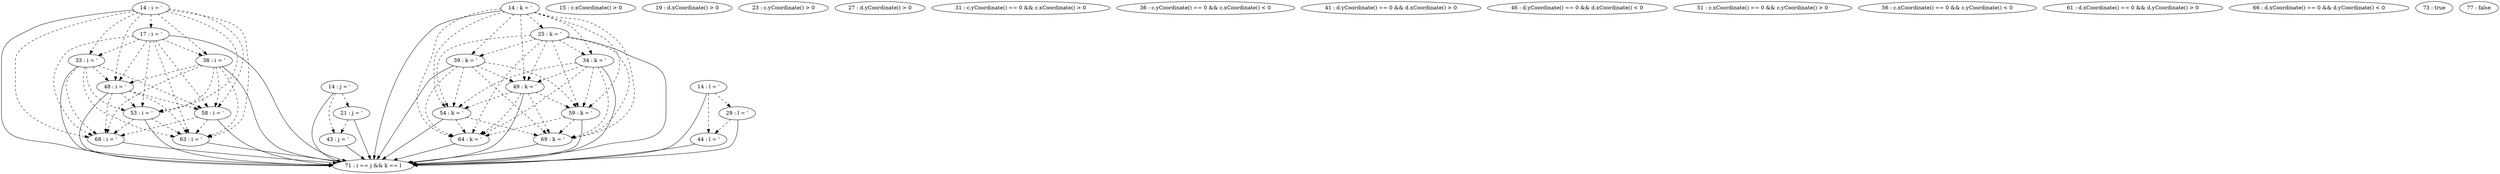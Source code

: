 digraph G {
"14 : i = '"
"14 : i = '" -> "71 : i == j && k == l"
"14 : i = '" -> "68 : i = '" [style=dashed]
"14 : i = '" -> "17 : i = '" [style=dashed]
"14 : i = '" -> "33 : i = '" [style=dashed]
"14 : i = '" -> "38 : i = '" [style=dashed]
"14 : i = '" -> "48 : i = '" [style=dashed]
"14 : i = '" -> "53 : i = '" [style=dashed]
"14 : i = '" -> "63 : i = '" [style=dashed]
"14 : i = '" -> "58 : i = '" [style=dashed]
"14 : j = '"
"14 : j = '" -> "71 : i == j && k == l"
"14 : j = '" -> "21 : j = '" [style=dashed]
"14 : j = '" -> "43 : j = '" [style=dashed]
"14 : k = '"
"14 : k = '" -> "71 : i == j && k == l"
"14 : k = '" -> "39 : k = '" [style=dashed]
"14 : k = '" -> "64 : k = '" [style=dashed]
"14 : k = '" -> "34 : k = '" [style=dashed]
"14 : k = '" -> "49 : k = '" [style=dashed]
"14 : k = '" -> "54 : k = '" [style=dashed]
"14 : k = '" -> "25 : k = '" [style=dashed]
"14 : k = '" -> "59 : k = '" [style=dashed]
"14 : k = '" -> "69 : k = '" [style=dashed]
"14 : l = '"
"14 : l = '" -> "71 : i == j && k == l"
"14 : l = '" -> "29 : l = '" [style=dashed]
"14 : l = '" -> "44 : l = '" [style=dashed]
"15 : c.xCoordinate() > 0"
"17 : i = '"
"17 : i = '" -> "71 : i == j && k == l"
"17 : i = '" -> "68 : i = '" [style=dashed]
"17 : i = '" -> "33 : i = '" [style=dashed]
"17 : i = '" -> "38 : i = '" [style=dashed]
"17 : i = '" -> "48 : i = '" [style=dashed]
"17 : i = '" -> "53 : i = '" [style=dashed]
"17 : i = '" -> "63 : i = '" [style=dashed]
"17 : i = '" -> "58 : i = '" [style=dashed]
"19 : d.xCoordinate() > 0"
"21 : j = '"
"21 : j = '" -> "71 : i == j && k == l"
"21 : j = '" -> "43 : j = '" [style=dashed]
"23 : c.yCoordinate() > 0"
"25 : k = '"
"25 : k = '" -> "71 : i == j && k == l"
"25 : k = '" -> "39 : k = '" [style=dashed]
"25 : k = '" -> "64 : k = '" [style=dashed]
"25 : k = '" -> "34 : k = '" [style=dashed]
"25 : k = '" -> "49 : k = '" [style=dashed]
"25 : k = '" -> "54 : k = '" [style=dashed]
"25 : k = '" -> "59 : k = '" [style=dashed]
"25 : k = '" -> "69 : k = '" [style=dashed]
"27 : d.yCoordinate() > 0"
"29 : l = '"
"29 : l = '" -> "71 : i == j && k == l"
"29 : l = '" -> "44 : l = '" [style=dashed]
"31 : c.yCoordinate() == 0 && c.xCoordinate() > 0"
"33 : i = '"
"33 : i = '" -> "71 : i == j && k == l"
"33 : i = '" -> "68 : i = '" [style=dashed]
"33 : i = '" -> "48 : i = '" [style=dashed]
"33 : i = '" -> "53 : i = '" [style=dashed]
"33 : i = '" -> "63 : i = '" [style=dashed]
"33 : i = '" -> "58 : i = '" [style=dashed]
"34 : k = '"
"34 : k = '" -> "71 : i == j && k == l"
"34 : k = '" -> "64 : k = '" [style=dashed]
"34 : k = '" -> "49 : k = '" [style=dashed]
"34 : k = '" -> "54 : k = '" [style=dashed]
"34 : k = '" -> "59 : k = '" [style=dashed]
"34 : k = '" -> "69 : k = '" [style=dashed]
"36 : c.yCoordinate() == 0 && c.xCoordinate() < 0"
"38 : i = '"
"38 : i = '" -> "71 : i == j && k == l"
"38 : i = '" -> "68 : i = '" [style=dashed]
"38 : i = '" -> "48 : i = '" [style=dashed]
"38 : i = '" -> "53 : i = '" [style=dashed]
"38 : i = '" -> "63 : i = '" [style=dashed]
"38 : i = '" -> "58 : i = '" [style=dashed]
"39 : k = '"
"39 : k = '" -> "71 : i == j && k == l"
"39 : k = '" -> "64 : k = '" [style=dashed]
"39 : k = '" -> "49 : k = '" [style=dashed]
"39 : k = '" -> "54 : k = '" [style=dashed]
"39 : k = '" -> "59 : k = '" [style=dashed]
"39 : k = '" -> "69 : k = '" [style=dashed]
"41 : d.yCoordinate() == 0 && d.xCoordinate() > 0"
"43 : j = '"
"43 : j = '" -> "71 : i == j && k == l"
"44 : l = '"
"44 : l = '" -> "71 : i == j && k == l"
"46 : d.yCoordinate() == 0 && d.xCoordinate() < 0"
"48 : i = '"
"48 : i = '" -> "71 : i == j && k == l"
"48 : i = '" -> "68 : i = '" [style=dashed]
"48 : i = '" -> "53 : i = '" [style=dashed]
"48 : i = '" -> "63 : i = '" [style=dashed]
"48 : i = '" -> "58 : i = '" [style=dashed]
"49 : k = '"
"49 : k = '" -> "71 : i == j && k == l"
"49 : k = '" -> "64 : k = '" [style=dashed]
"49 : k = '" -> "54 : k = '" [style=dashed]
"49 : k = '" -> "59 : k = '" [style=dashed]
"49 : k = '" -> "69 : k = '" [style=dashed]
"51 : c.xCoordinate() == 0 && c.yCoordinate() > 0"
"53 : i = '"
"53 : i = '" -> "71 : i == j && k == l"
"53 : i = '" -> "68 : i = '" [style=dashed]
"53 : i = '" -> "63 : i = '" [style=dashed]
"54 : k = '"
"54 : k = '" -> "71 : i == j && k == l"
"54 : k = '" -> "64 : k = '" [style=dashed]
"54 : k = '" -> "69 : k = '" [style=dashed]
"56 : c.xCoordinate() == 0 && c.yCoordinate() < 0"
"58 : i = '"
"58 : i = '" -> "71 : i == j && k == l"
"58 : i = '" -> "68 : i = '" [style=dashed]
"58 : i = '" -> "63 : i = '" [style=dashed]
"59 : k = '"
"59 : k = '" -> "71 : i == j && k == l"
"59 : k = '" -> "64 : k = '" [style=dashed]
"59 : k = '" -> "69 : k = '" [style=dashed]
"61 : d.xCoordinate() == 0 && d.yCoordinate() > 0"
"63 : i = '"
"63 : i = '" -> "71 : i == j && k == l"
"64 : k = '"
"64 : k = '" -> "71 : i == j && k == l"
"66 : d.xCoordinate() == 0 && d.yCoordinate() < 0"
"68 : i = '"
"68 : i = '" -> "71 : i == j && k == l"
"69 : k = '"
"69 : k = '" -> "71 : i == j && k == l"
"71 : i == j && k == l"
"73 : true"
"77 : false"
}